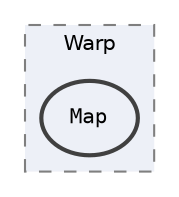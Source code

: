 digraph "Assets/Scripts/Warp/Map"
{
 // INTERACTIVE_SVG=YES
 // LATEX_PDF_SIZE
  bgcolor="transparent";
  edge [fontname=Helvetica,fontsize=10,labelfontname=Helvetica,labelfontsize=10];
  node [fontname=Helvetica,fontsize=10,fontname=Consolas fontsize=10 style=filled height=0.2 width=0.4 margin=0.1];
  compound=true
  subgraph clusterdir_62658688a059eee6b14c6de9127a4720 {
    graph [ bgcolor="#edf0f7", pencolor="grey50", label="Warp", fontname=Helvetica,fontsize=10 style="filled,dashed", URL="dir_62658688a059eee6b14c6de9127a4720.html",tooltip=""]
  dir_e07fbc7b74712018cb4896894dbdcd09 [label="Map", fillcolor="#edf0f7", color="grey25", style="filled,bold", URL="dir_e07fbc7b74712018cb4896894dbdcd09.html",tooltip=""];
  }
}
